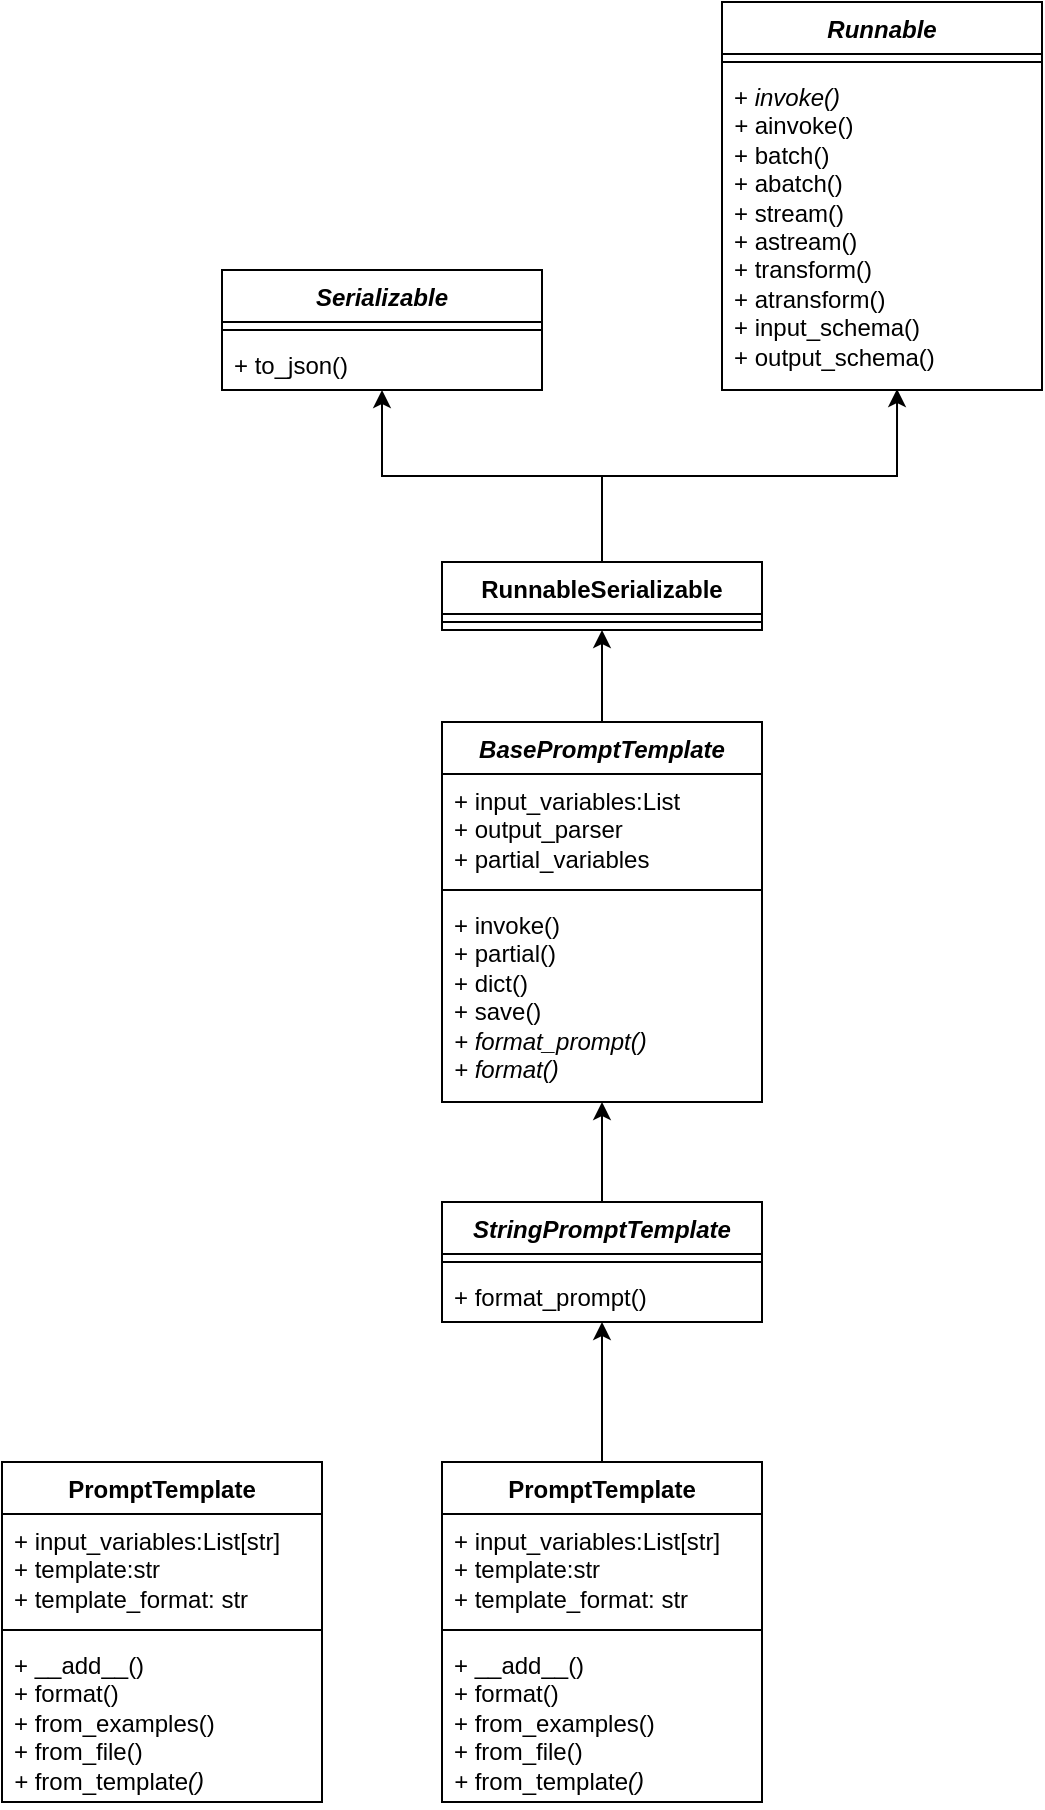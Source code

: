 <mxfile version="22.1.21" type="device">
  <diagram id="C5RBs43oDa-KdzZeNtuy" name="Page-1">
    <mxGraphModel dx="892" dy="962" grid="1" gridSize="10" guides="1" tooltips="1" connect="1" arrows="1" fold="1" page="0" pageScale="1" pageWidth="827" pageHeight="1169" math="0" shadow="0">
      <root>
        <mxCell id="WIyWlLk6GJQsqaUBKTNV-0" />
        <mxCell id="WIyWlLk6GJQsqaUBKTNV-1" parent="WIyWlLk6GJQsqaUBKTNV-0" />
        <mxCell id="KJHNV3jYbjOyEQVk-YHy-24" style="edgeStyle=orthogonalEdgeStyle;rounded=0;orthogonalLoop=1;jettySize=auto;html=1;" edge="1" parent="WIyWlLk6GJQsqaUBKTNV-1" source="KJHNV3jYbjOyEQVk-YHy-4" target="KJHNV3jYbjOyEQVk-YHy-8">
          <mxGeometry relative="1" as="geometry" />
        </mxCell>
        <mxCell id="KJHNV3jYbjOyEQVk-YHy-4" value="&lt;i&gt;BasePromptTemplate&lt;/i&gt;" style="swimlane;fontStyle=1;align=center;verticalAlign=top;childLayout=stackLayout;horizontal=1;startSize=26;horizontalStack=0;resizeParent=1;resizeParentMax=0;resizeLast=0;collapsible=1;marginBottom=0;whiteSpace=wrap;html=1;" vertex="1" parent="WIyWlLk6GJQsqaUBKTNV-1">
          <mxGeometry x="210" y="200" width="160" height="190" as="geometry">
            <mxRectangle x="210" y="280" width="100" height="30" as="alternateBounds" />
          </mxGeometry>
        </mxCell>
        <mxCell id="KJHNV3jYbjOyEQVk-YHy-5" value="+&amp;nbsp;input_variables:List&lt;br&gt;+&amp;nbsp;output_parser&lt;br&gt;+&amp;nbsp;partial_variables" style="text;strokeColor=none;fillColor=none;align=left;verticalAlign=top;spacingLeft=4;spacingRight=4;overflow=hidden;rotatable=0;points=[[0,0.5],[1,0.5]];portConstraint=eastwest;whiteSpace=wrap;html=1;" vertex="1" parent="KJHNV3jYbjOyEQVk-YHy-4">
          <mxGeometry y="26" width="160" height="54" as="geometry" />
        </mxCell>
        <mxCell id="KJHNV3jYbjOyEQVk-YHy-6" value="" style="line;strokeWidth=1;fillColor=none;align=left;verticalAlign=middle;spacingTop=-1;spacingLeft=3;spacingRight=3;rotatable=0;labelPosition=right;points=[];portConstraint=eastwest;strokeColor=inherit;" vertex="1" parent="KJHNV3jYbjOyEQVk-YHy-4">
          <mxGeometry y="80" width="160" height="8" as="geometry" />
        </mxCell>
        <mxCell id="KJHNV3jYbjOyEQVk-YHy-7" value="+&amp;nbsp;invoke()&lt;br&gt;+&amp;nbsp;partial()&lt;br&gt;+ dict()&lt;br&gt;+ save()&lt;br&gt;&lt;i&gt;+&amp;nbsp;format_prompt()&lt;br&gt;+ format()&lt;/i&gt;" style="text;strokeColor=none;fillColor=none;align=left;verticalAlign=top;spacingLeft=4;spacingRight=4;overflow=hidden;rotatable=0;points=[[0,0.5],[1,0.5]];portConstraint=eastwest;whiteSpace=wrap;html=1;" vertex="1" parent="KJHNV3jYbjOyEQVk-YHy-4">
          <mxGeometry y="88" width="160" height="102" as="geometry" />
        </mxCell>
        <mxCell id="KJHNV3jYbjOyEQVk-YHy-25" style="edgeStyle=orthogonalEdgeStyle;rounded=0;orthogonalLoop=1;jettySize=auto;html=1;" edge="1" parent="WIyWlLk6GJQsqaUBKTNV-1" source="KJHNV3jYbjOyEQVk-YHy-8" target="KJHNV3jYbjOyEQVk-YHy-16">
          <mxGeometry relative="1" as="geometry" />
        </mxCell>
        <mxCell id="KJHNV3jYbjOyEQVk-YHy-8" value="RunnableSerializable" style="swimlane;fontStyle=1;align=center;verticalAlign=top;childLayout=stackLayout;horizontal=1;startSize=26;horizontalStack=0;resizeParent=1;resizeParentMax=0;resizeLast=0;collapsible=1;marginBottom=0;whiteSpace=wrap;html=1;" vertex="1" parent="WIyWlLk6GJQsqaUBKTNV-1">
          <mxGeometry x="210" y="120" width="160" height="34" as="geometry">
            <mxRectangle x="210" y="280" width="100" height="30" as="alternateBounds" />
          </mxGeometry>
        </mxCell>
        <mxCell id="KJHNV3jYbjOyEQVk-YHy-10" value="" style="line;strokeWidth=1;fillColor=none;align=left;verticalAlign=middle;spacingTop=-1;spacingLeft=3;spacingRight=3;rotatable=0;labelPosition=right;points=[];portConstraint=eastwest;strokeColor=inherit;" vertex="1" parent="KJHNV3jYbjOyEQVk-YHy-8">
          <mxGeometry y="26" width="160" height="8" as="geometry" />
        </mxCell>
        <mxCell id="KJHNV3jYbjOyEQVk-YHy-12" value="&lt;i&gt;Runnable&lt;/i&gt;" style="swimlane;fontStyle=1;align=center;verticalAlign=top;childLayout=stackLayout;horizontal=1;startSize=26;horizontalStack=0;resizeParent=1;resizeParentMax=0;resizeLast=0;collapsible=1;marginBottom=0;whiteSpace=wrap;html=1;" vertex="1" parent="WIyWlLk6GJQsqaUBKTNV-1">
          <mxGeometry x="350" y="-160" width="160" height="194" as="geometry">
            <mxRectangle x="210" y="280" width="100" height="30" as="alternateBounds" />
          </mxGeometry>
        </mxCell>
        <mxCell id="KJHNV3jYbjOyEQVk-YHy-14" value="" style="line;strokeWidth=1;fillColor=none;align=left;verticalAlign=middle;spacingTop=-1;spacingLeft=3;spacingRight=3;rotatable=0;labelPosition=right;points=[];portConstraint=eastwest;strokeColor=inherit;" vertex="1" parent="KJHNV3jYbjOyEQVk-YHy-12">
          <mxGeometry y="26" width="160" height="8" as="geometry" />
        </mxCell>
        <mxCell id="KJHNV3jYbjOyEQVk-YHy-15" value="+&amp;nbsp;&lt;i&gt;invoke()&lt;br&gt;+&amp;nbsp;&lt;/i&gt;ainvoke()&lt;br&gt;+&amp;nbsp;batch()&lt;br&gt;+&amp;nbsp;abatch()&lt;br&gt;+&amp;nbsp;stream()&lt;br&gt;+&amp;nbsp;astream()&lt;br&gt;+&amp;nbsp;transform()&lt;br&gt;+&amp;nbsp;atransform()&lt;br&gt;+&amp;nbsp;input_schema()&lt;br&gt;+ output_schema()" style="text;strokeColor=none;fillColor=none;align=left;verticalAlign=top;spacingLeft=4;spacingRight=4;overflow=hidden;rotatable=0;points=[[0,0.5],[1,0.5]];portConstraint=eastwest;whiteSpace=wrap;html=1;" vertex="1" parent="KJHNV3jYbjOyEQVk-YHy-12">
          <mxGeometry y="34" width="160" height="160" as="geometry" />
        </mxCell>
        <mxCell id="KJHNV3jYbjOyEQVk-YHy-16" value="&lt;i&gt;Serializable&lt;/i&gt;" style="swimlane;fontStyle=1;align=center;verticalAlign=top;childLayout=stackLayout;horizontal=1;startSize=26;horizontalStack=0;resizeParent=1;resizeParentMax=0;resizeLast=0;collapsible=1;marginBottom=0;whiteSpace=wrap;html=1;" vertex="1" parent="WIyWlLk6GJQsqaUBKTNV-1">
          <mxGeometry x="100" y="-26" width="160" height="60" as="geometry">
            <mxRectangle x="210" y="280" width="100" height="30" as="alternateBounds" />
          </mxGeometry>
        </mxCell>
        <mxCell id="KJHNV3jYbjOyEQVk-YHy-18" value="" style="line;strokeWidth=1;fillColor=none;align=left;verticalAlign=middle;spacingTop=-1;spacingLeft=3;spacingRight=3;rotatable=0;labelPosition=right;points=[];portConstraint=eastwest;strokeColor=inherit;" vertex="1" parent="KJHNV3jYbjOyEQVk-YHy-16">
          <mxGeometry y="26" width="160" height="8" as="geometry" />
        </mxCell>
        <mxCell id="KJHNV3jYbjOyEQVk-YHy-19" value="+&amp;nbsp;to_json()" style="text;strokeColor=none;fillColor=none;align=left;verticalAlign=top;spacingLeft=4;spacingRight=4;overflow=hidden;rotatable=0;points=[[0,0.5],[1,0.5]];portConstraint=eastwest;whiteSpace=wrap;html=1;" vertex="1" parent="KJHNV3jYbjOyEQVk-YHy-16">
          <mxGeometry y="34" width="160" height="26" as="geometry" />
        </mxCell>
        <mxCell id="KJHNV3jYbjOyEQVk-YHy-23" style="edgeStyle=orthogonalEdgeStyle;rounded=0;orthogonalLoop=1;jettySize=auto;html=1;entryX=0.547;entryY=0.997;entryDx=0;entryDy=0;entryPerimeter=0;" edge="1" parent="WIyWlLk6GJQsqaUBKTNV-1" source="KJHNV3jYbjOyEQVk-YHy-8" target="KJHNV3jYbjOyEQVk-YHy-15">
          <mxGeometry relative="1" as="geometry" />
        </mxCell>
        <mxCell id="KJHNV3jYbjOyEQVk-YHy-30" style="edgeStyle=orthogonalEdgeStyle;rounded=0;orthogonalLoop=1;jettySize=auto;html=1;" edge="1" parent="WIyWlLk6GJQsqaUBKTNV-1" source="KJHNV3jYbjOyEQVk-YHy-26" target="KJHNV3jYbjOyEQVk-YHy-4">
          <mxGeometry relative="1" as="geometry" />
        </mxCell>
        <mxCell id="KJHNV3jYbjOyEQVk-YHy-26" value="&lt;i&gt;StringPromptTemplate&lt;/i&gt;" style="swimlane;fontStyle=1;align=center;verticalAlign=top;childLayout=stackLayout;horizontal=1;startSize=26;horizontalStack=0;resizeParent=1;resizeParentMax=0;resizeLast=0;collapsible=1;marginBottom=0;whiteSpace=wrap;html=1;" vertex="1" parent="WIyWlLk6GJQsqaUBKTNV-1">
          <mxGeometry x="210" y="440" width="160" height="60" as="geometry">
            <mxRectangle x="210" y="280" width="100" height="30" as="alternateBounds" />
          </mxGeometry>
        </mxCell>
        <mxCell id="KJHNV3jYbjOyEQVk-YHy-28" value="" style="line;strokeWidth=1;fillColor=none;align=left;verticalAlign=middle;spacingTop=-1;spacingLeft=3;spacingRight=3;rotatable=0;labelPosition=right;points=[];portConstraint=eastwest;strokeColor=inherit;" vertex="1" parent="KJHNV3jYbjOyEQVk-YHy-26">
          <mxGeometry y="26" width="160" height="8" as="geometry" />
        </mxCell>
        <mxCell id="KJHNV3jYbjOyEQVk-YHy-29" value="+&amp;nbsp;format_prompt()" style="text;strokeColor=none;fillColor=none;align=left;verticalAlign=top;spacingLeft=4;spacingRight=4;overflow=hidden;rotatable=0;points=[[0,0.5],[1,0.5]];portConstraint=eastwest;whiteSpace=wrap;html=1;" vertex="1" parent="KJHNV3jYbjOyEQVk-YHy-26">
          <mxGeometry y="34" width="160" height="26" as="geometry" />
        </mxCell>
        <mxCell id="KJHNV3jYbjOyEQVk-YHy-35" style="edgeStyle=orthogonalEdgeStyle;rounded=0;orthogonalLoop=1;jettySize=auto;html=1;" edge="1" parent="WIyWlLk6GJQsqaUBKTNV-1" source="KJHNV3jYbjOyEQVk-YHy-31" target="KJHNV3jYbjOyEQVk-YHy-26">
          <mxGeometry relative="1" as="geometry" />
        </mxCell>
        <mxCell id="KJHNV3jYbjOyEQVk-YHy-31" value="PromptTemplate" style="swimlane;fontStyle=1;align=center;verticalAlign=top;childLayout=stackLayout;horizontal=1;startSize=26;horizontalStack=0;resizeParent=1;resizeParentMax=0;resizeLast=0;collapsible=1;marginBottom=0;whiteSpace=wrap;html=1;" vertex="1" parent="WIyWlLk6GJQsqaUBKTNV-1">
          <mxGeometry x="210" y="570" width="160" height="170" as="geometry">
            <mxRectangle x="210" y="280" width="100" height="30" as="alternateBounds" />
          </mxGeometry>
        </mxCell>
        <mxCell id="KJHNV3jYbjOyEQVk-YHy-32" value="+&amp;nbsp;input_variables:List[str]&lt;br&gt;+&amp;nbsp;template:str&lt;br&gt;+&amp;nbsp;template_format: str&amp;nbsp;" style="text;strokeColor=none;fillColor=none;align=left;verticalAlign=top;spacingLeft=4;spacingRight=4;overflow=hidden;rotatable=0;points=[[0,0.5],[1,0.5]];portConstraint=eastwest;whiteSpace=wrap;html=1;" vertex="1" parent="KJHNV3jYbjOyEQVk-YHy-31">
          <mxGeometry y="26" width="160" height="54" as="geometry" />
        </mxCell>
        <mxCell id="KJHNV3jYbjOyEQVk-YHy-33" value="" style="line;strokeWidth=1;fillColor=none;align=left;verticalAlign=middle;spacingTop=-1;spacingLeft=3;spacingRight=3;rotatable=0;labelPosition=right;points=[];portConstraint=eastwest;strokeColor=inherit;" vertex="1" parent="KJHNV3jYbjOyEQVk-YHy-31">
          <mxGeometry y="80" width="160" height="8" as="geometry" />
        </mxCell>
        <mxCell id="KJHNV3jYbjOyEQVk-YHy-34" value="+&amp;nbsp;__add__&lt;span style=&quot;background-color: initial;&quot;&gt;()&lt;/span&gt;&lt;br&gt;+&amp;nbsp;format&lt;span style=&quot;background-color: initial;&quot;&gt;()&lt;/span&gt;&lt;br&gt;+&amp;nbsp;from_examples()&lt;br&gt;+&amp;nbsp;from_file&lt;span style=&quot;background-color: initial;&quot;&gt;()&lt;/span&gt;&lt;br&gt;&lt;i&gt;+&amp;nbsp;&lt;/i&gt;from_template&lt;i style=&quot;background-color: initial;&quot;&gt;()&lt;/i&gt;" style="text;strokeColor=none;fillColor=none;align=left;verticalAlign=top;spacingLeft=4;spacingRight=4;overflow=hidden;rotatable=0;points=[[0,0.5],[1,0.5]];portConstraint=eastwest;whiteSpace=wrap;html=1;" vertex="1" parent="KJHNV3jYbjOyEQVk-YHy-31">
          <mxGeometry y="88" width="160" height="82" as="geometry" />
        </mxCell>
        <mxCell id="KJHNV3jYbjOyEQVk-YHy-36" value="PromptTemplate" style="swimlane;fontStyle=1;align=center;verticalAlign=top;childLayout=stackLayout;horizontal=1;startSize=26;horizontalStack=0;resizeParent=1;resizeParentMax=0;resizeLast=0;collapsible=1;marginBottom=0;whiteSpace=wrap;html=1;" vertex="1" parent="WIyWlLk6GJQsqaUBKTNV-1">
          <mxGeometry x="-10" y="570" width="160" height="170" as="geometry">
            <mxRectangle x="210" y="280" width="100" height="30" as="alternateBounds" />
          </mxGeometry>
        </mxCell>
        <mxCell id="KJHNV3jYbjOyEQVk-YHy-37" value="+&amp;nbsp;input_variables:List[str]&lt;br&gt;+&amp;nbsp;template:str&lt;br&gt;+&amp;nbsp;template_format: str&amp;nbsp;" style="text;strokeColor=none;fillColor=none;align=left;verticalAlign=top;spacingLeft=4;spacingRight=4;overflow=hidden;rotatable=0;points=[[0,0.5],[1,0.5]];portConstraint=eastwest;whiteSpace=wrap;html=1;" vertex="1" parent="KJHNV3jYbjOyEQVk-YHy-36">
          <mxGeometry y="26" width="160" height="54" as="geometry" />
        </mxCell>
        <mxCell id="KJHNV3jYbjOyEQVk-YHy-38" value="" style="line;strokeWidth=1;fillColor=none;align=left;verticalAlign=middle;spacingTop=-1;spacingLeft=3;spacingRight=3;rotatable=0;labelPosition=right;points=[];portConstraint=eastwest;strokeColor=inherit;" vertex="1" parent="KJHNV3jYbjOyEQVk-YHy-36">
          <mxGeometry y="80" width="160" height="8" as="geometry" />
        </mxCell>
        <mxCell id="KJHNV3jYbjOyEQVk-YHy-39" value="+&amp;nbsp;__add__&lt;span style=&quot;background-color: initial;&quot;&gt;()&lt;/span&gt;&lt;br&gt;+&amp;nbsp;format&lt;span style=&quot;background-color: initial;&quot;&gt;()&lt;/span&gt;&lt;br&gt;+&amp;nbsp;from_examples()&lt;br&gt;+&amp;nbsp;from_file&lt;span style=&quot;background-color: initial;&quot;&gt;()&lt;/span&gt;&lt;br&gt;&lt;i&gt;+&amp;nbsp;&lt;/i&gt;from_template&lt;i style=&quot;background-color: initial;&quot;&gt;()&lt;/i&gt;" style="text;strokeColor=none;fillColor=none;align=left;verticalAlign=top;spacingLeft=4;spacingRight=4;overflow=hidden;rotatable=0;points=[[0,0.5],[1,0.5]];portConstraint=eastwest;whiteSpace=wrap;html=1;" vertex="1" parent="KJHNV3jYbjOyEQVk-YHy-36">
          <mxGeometry y="88" width="160" height="82" as="geometry" />
        </mxCell>
      </root>
    </mxGraphModel>
  </diagram>
</mxfile>
